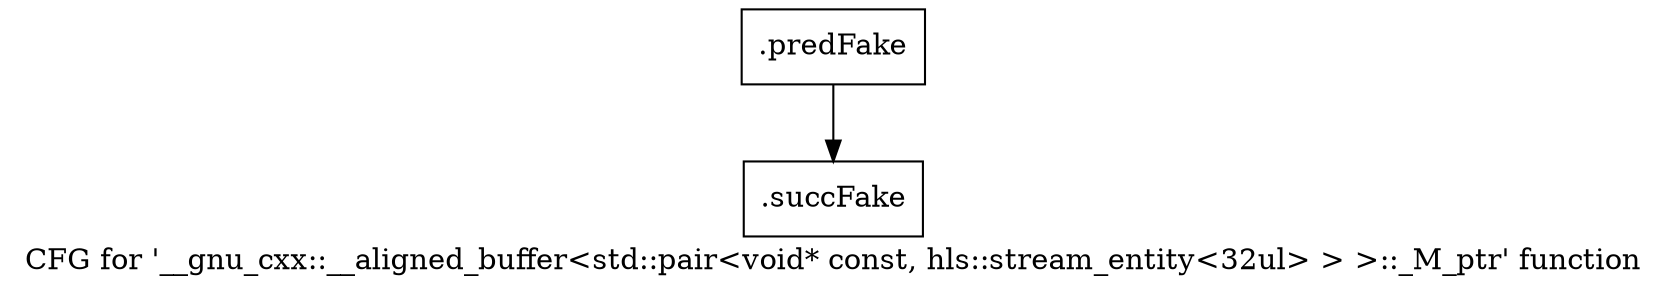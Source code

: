 digraph "CFG for '__gnu_cxx::__aligned_buffer\<std::pair\<void* const, hls::stream_entity\<32ul\> \> \>::_M_ptr' function" {
	label="CFG for '__gnu_cxx::__aligned_buffer\<std::pair\<void* const, hls::stream_entity\<32ul\> \> \>::_M_ptr' function";

	Node0x58e4880 [shape=record,filename="",linenumber="",label="{.predFake}"];
	Node0x58e4880 -> Node0x509f200[ callList="" memoryops="" filename="/mnt/xilinx/Vitis_HLS/2021.2/tps/lnx64/gcc-6.2.0/lib/gcc/x86_64-pc-linux-gnu/6.2.0/../../../../include/c++/6.2.0/ext/aligned_buffer.h" execusionnum="9"];
	Node0x509f200 [shape=record,filename="/mnt/xilinx/Vitis_HLS/2021.2/tps/lnx64/gcc-6.2.0/lib/gcc/x86_64-pc-linux-gnu/6.2.0/../../../../include/c++/6.2.0/ext/aligned_buffer.h",linenumber="110",label="{.succFake}"];
}
